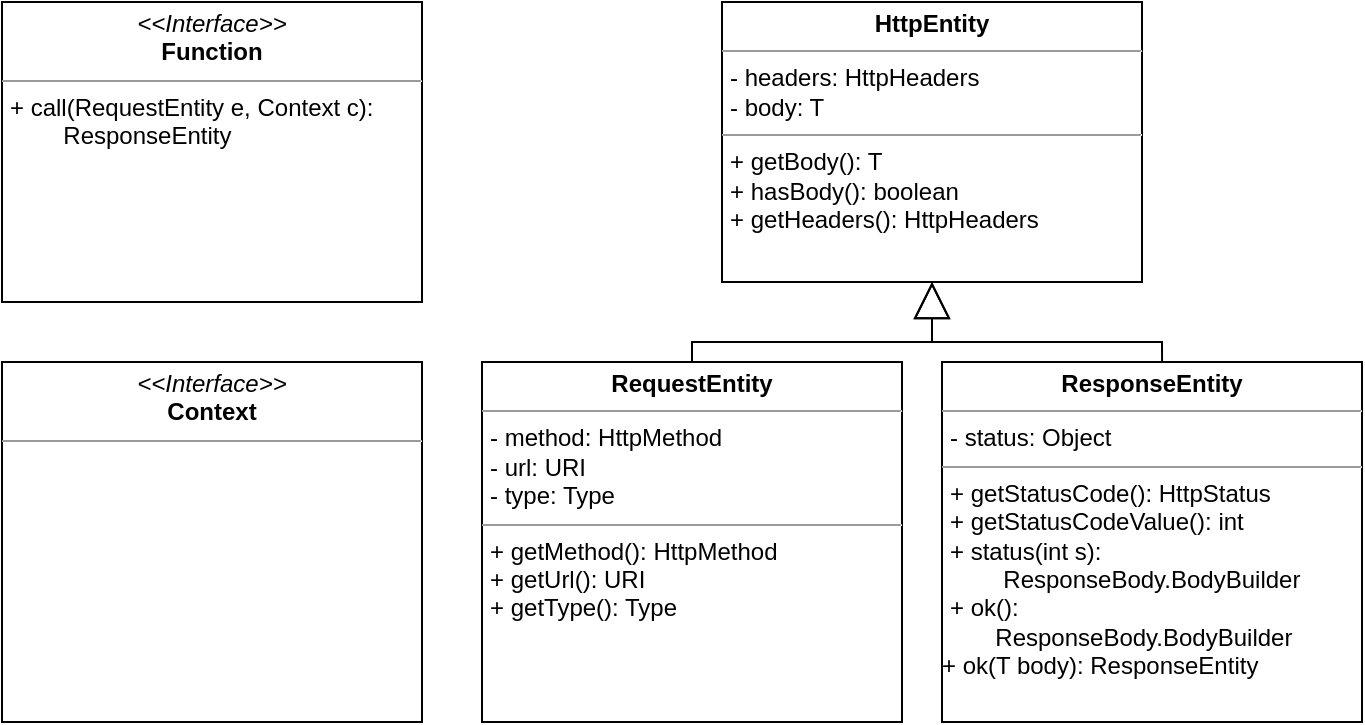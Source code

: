 <mxfile version="20.3.3" type="device"><diagram id="C5RBs43oDa-KdzZeNtuy" name="Page-1"><mxGraphModel dx="865" dy="518" grid="1" gridSize="10" guides="1" tooltips="1" connect="1" arrows="1" fold="1" page="1" pageScale="1" pageWidth="827" pageHeight="1169" math="0" shadow="0"><root><mxCell id="WIyWlLk6GJQsqaUBKTNV-0"/><mxCell id="WIyWlLk6GJQsqaUBKTNV-1" parent="WIyWlLk6GJQsqaUBKTNV-0"/><mxCell id="z4gZ3nXksXLkuDPdFj4i-4" value="&lt;p style=&quot;margin:0px;margin-top:4px;text-align:center;&quot;&gt;&lt;i&gt;&amp;lt;&amp;lt;Interface&amp;gt;&amp;gt;&lt;/i&gt;&lt;br&gt;&lt;b&gt;Function&lt;/b&gt;&lt;/p&gt;&lt;hr size=&quot;1&quot;&gt;&lt;p style=&quot;margin:0px;margin-left:4px;&quot;&gt;+ call(RequestEntity e, Context c):&lt;/p&gt;&lt;p style=&quot;margin:0px;margin-left:4px;&quot;&gt;&lt;span style=&quot;white-space: pre;&quot;&gt;&#9;ResponseEntity&lt;/span&gt;&lt;br&gt;&lt;/p&gt;" style="verticalAlign=top;align=left;overflow=fill;fontSize=12;fontFamily=Helvetica;html=1;" vertex="1" parent="WIyWlLk6GJQsqaUBKTNV-1"><mxGeometry x="10" y="30" width="210" height="150" as="geometry"/></mxCell><mxCell id="z4gZ3nXksXLkuDPdFj4i-7" value="&lt;p style=&quot;margin:0px;margin-top:4px;text-align:center;&quot;&gt;&lt;i&gt;&amp;lt;&amp;lt;Interface&amp;gt;&amp;gt;&lt;/i&gt;&lt;br&gt;&lt;b&gt;Context&lt;/b&gt;&lt;/p&gt;&lt;hr size=&quot;1&quot;&gt;&lt;p style=&quot;margin:0px;margin-left:4px;&quot;&gt;&lt;br&gt;&lt;/p&gt;" style="verticalAlign=top;align=left;overflow=fill;fontSize=12;fontFamily=Helvetica;html=1;" vertex="1" parent="WIyWlLk6GJQsqaUBKTNV-1"><mxGeometry x="10" y="210" width="210" height="180" as="geometry"/></mxCell><mxCell id="z4gZ3nXksXLkuDPdFj4i-22" value="&lt;p style=&quot;margin:0px;margin-top:4px;text-align:center;&quot;&gt;&lt;b&gt;RequestEntity&lt;/b&gt;&lt;/p&gt;&lt;hr size=&quot;1&quot;&gt;&lt;p style=&quot;margin:0px;margin-left:4px;&quot;&gt;- method: HttpMethod&lt;br&gt;- url: URI&lt;/p&gt;&lt;p style=&quot;margin:0px;margin-left:4px;&quot;&gt;- type: Type&lt;/p&gt;&lt;hr size=&quot;1&quot;&gt;&lt;p style=&quot;margin:0px;margin-left:4px;&quot;&gt;+ getMethod(): HttpMethod&lt;br&gt;+ getUrl(): URI&lt;/p&gt;&lt;p style=&quot;margin:0px;margin-left:4px;&quot;&gt;+ getType(): Type&lt;/p&gt;" style="verticalAlign=top;align=left;overflow=fill;fontSize=12;fontFamily=Helvetica;html=1;" vertex="1" parent="WIyWlLk6GJQsqaUBKTNV-1"><mxGeometry x="250" y="210" width="210" height="180" as="geometry"/></mxCell><mxCell id="z4gZ3nXksXLkuDPdFj4i-23" value="&lt;p style=&quot;margin:0px;margin-top:4px;text-align:center;&quot;&gt;&lt;b&gt;ResponseEntity&lt;/b&gt;&lt;/p&gt;&lt;hr size=&quot;1&quot;&gt;&lt;p style=&quot;margin:0px;margin-left:4px;&quot;&gt;- status: Object&lt;br&gt;&lt;/p&gt;&lt;hr size=&quot;1&quot;&gt;&lt;p style=&quot;margin:0px;margin-left:4px;&quot;&gt;+ getStatusCode(): HttpStatus&lt;br&gt;+ getStatusCodeValue(): int&lt;/p&gt;&lt;p style=&quot;margin:0px;margin-left:4px;&quot;&gt;+ status(int s):&amp;nbsp;&lt;/p&gt;&lt;p style=&quot;margin:0px;margin-left:4px;&quot;&gt;&lt;span style=&quot;&quot;&gt;&#9;&lt;span style=&quot;white-space: pre;&quot;&gt;&#9;&lt;/span&gt;&lt;/span&gt;ResponseBody.BodyBuilder&lt;/p&gt;&lt;p style=&quot;margin:0px;margin-left:4px;&quot;&gt;+ ok():&amp;nbsp;&lt;/p&gt;&lt;span style=&quot;&quot;&gt;&#9;&lt;/span&gt;&lt;span style=&quot;white-space: pre;&quot;&gt;&#9;&lt;/span&gt;ResponseBody.BodyBuilder&lt;br&gt;+ ok(T body): ResponseEntity&lt;br&gt;&lt;br&gt;&lt;p style=&quot;margin:0px;margin-left:4px;&quot;&gt;&amp;nbsp;&lt;/p&gt;" style="verticalAlign=top;align=left;overflow=fill;fontSize=12;fontFamily=Helvetica;html=1;" vertex="1" parent="WIyWlLk6GJQsqaUBKTNV-1"><mxGeometry x="480" y="210" width="210" height="180" as="geometry"/></mxCell><mxCell id="z4gZ3nXksXLkuDPdFj4i-25" value="&lt;p style=&quot;margin:0px;margin-top:4px;text-align:center;&quot;&gt;&lt;b&gt;HttpEntity&lt;/b&gt;&lt;/p&gt;&lt;hr size=&quot;1&quot;&gt;&lt;p style=&quot;margin:0px;margin-left:4px;&quot;&gt;- headers: HttpHeaders&lt;br&gt;- body: T&lt;/p&gt;&lt;hr size=&quot;1&quot;&gt;&lt;p style=&quot;margin:0px;margin-left:4px;&quot;&gt;+ getBody(): T&lt;/p&gt;&lt;p style=&quot;margin:0px;margin-left:4px;&quot;&gt;+ hasBody(): boolean&lt;/p&gt;&lt;p style=&quot;margin:0px;margin-left:4px;&quot;&gt;+ getHeaders(): HttpHeaders&lt;/p&gt;&lt;p style=&quot;margin:0px;margin-left:4px;&quot;&gt;&lt;br&gt;&lt;/p&gt;" style="verticalAlign=top;align=left;overflow=fill;fontSize=12;fontFamily=Helvetica;html=1;" vertex="1" parent="WIyWlLk6GJQsqaUBKTNV-1"><mxGeometry x="370" y="30" width="210" height="140" as="geometry"/></mxCell><mxCell id="z4gZ3nXksXLkuDPdFj4i-26" value="" style="endArrow=block;endSize=16;endFill=0;html=1;rounded=0;entryX=0.5;entryY=1;entryDx=0;entryDy=0;exitX=0.5;exitY=0;exitDx=0;exitDy=0;" edge="1" parent="WIyWlLk6GJQsqaUBKTNV-1" source="z4gZ3nXksXLkuDPdFj4i-22" target="z4gZ3nXksXLkuDPdFj4i-25"><mxGeometry x="-0.843" y="18" width="160" relative="1" as="geometry"><mxPoint x="350" y="220" as="sourcePoint"/><mxPoint x="510" y="220" as="targetPoint"/><Array as="points"><mxPoint x="355" y="200"/><mxPoint x="475" y="200"/></Array><mxPoint as="offset"/></mxGeometry></mxCell><mxCell id="z4gZ3nXksXLkuDPdFj4i-27" value="" style="endArrow=block;endSize=16;endFill=0;html=1;rounded=0;entryX=0.5;entryY=1;entryDx=0;entryDy=0;exitX=0.524;exitY=0;exitDx=0;exitDy=0;exitPerimeter=0;" edge="1" parent="WIyWlLk6GJQsqaUBKTNV-1" source="z4gZ3nXksXLkuDPdFj4i-23" target="z4gZ3nXksXLkuDPdFj4i-25"><mxGeometry width="160" relative="1" as="geometry"><mxPoint x="350" y="260" as="sourcePoint"/><mxPoint x="510" y="260" as="targetPoint"/><Array as="points"><mxPoint x="590" y="200"/><mxPoint x="475" y="200"/></Array></mxGeometry></mxCell></root></mxGraphModel></diagram></mxfile>